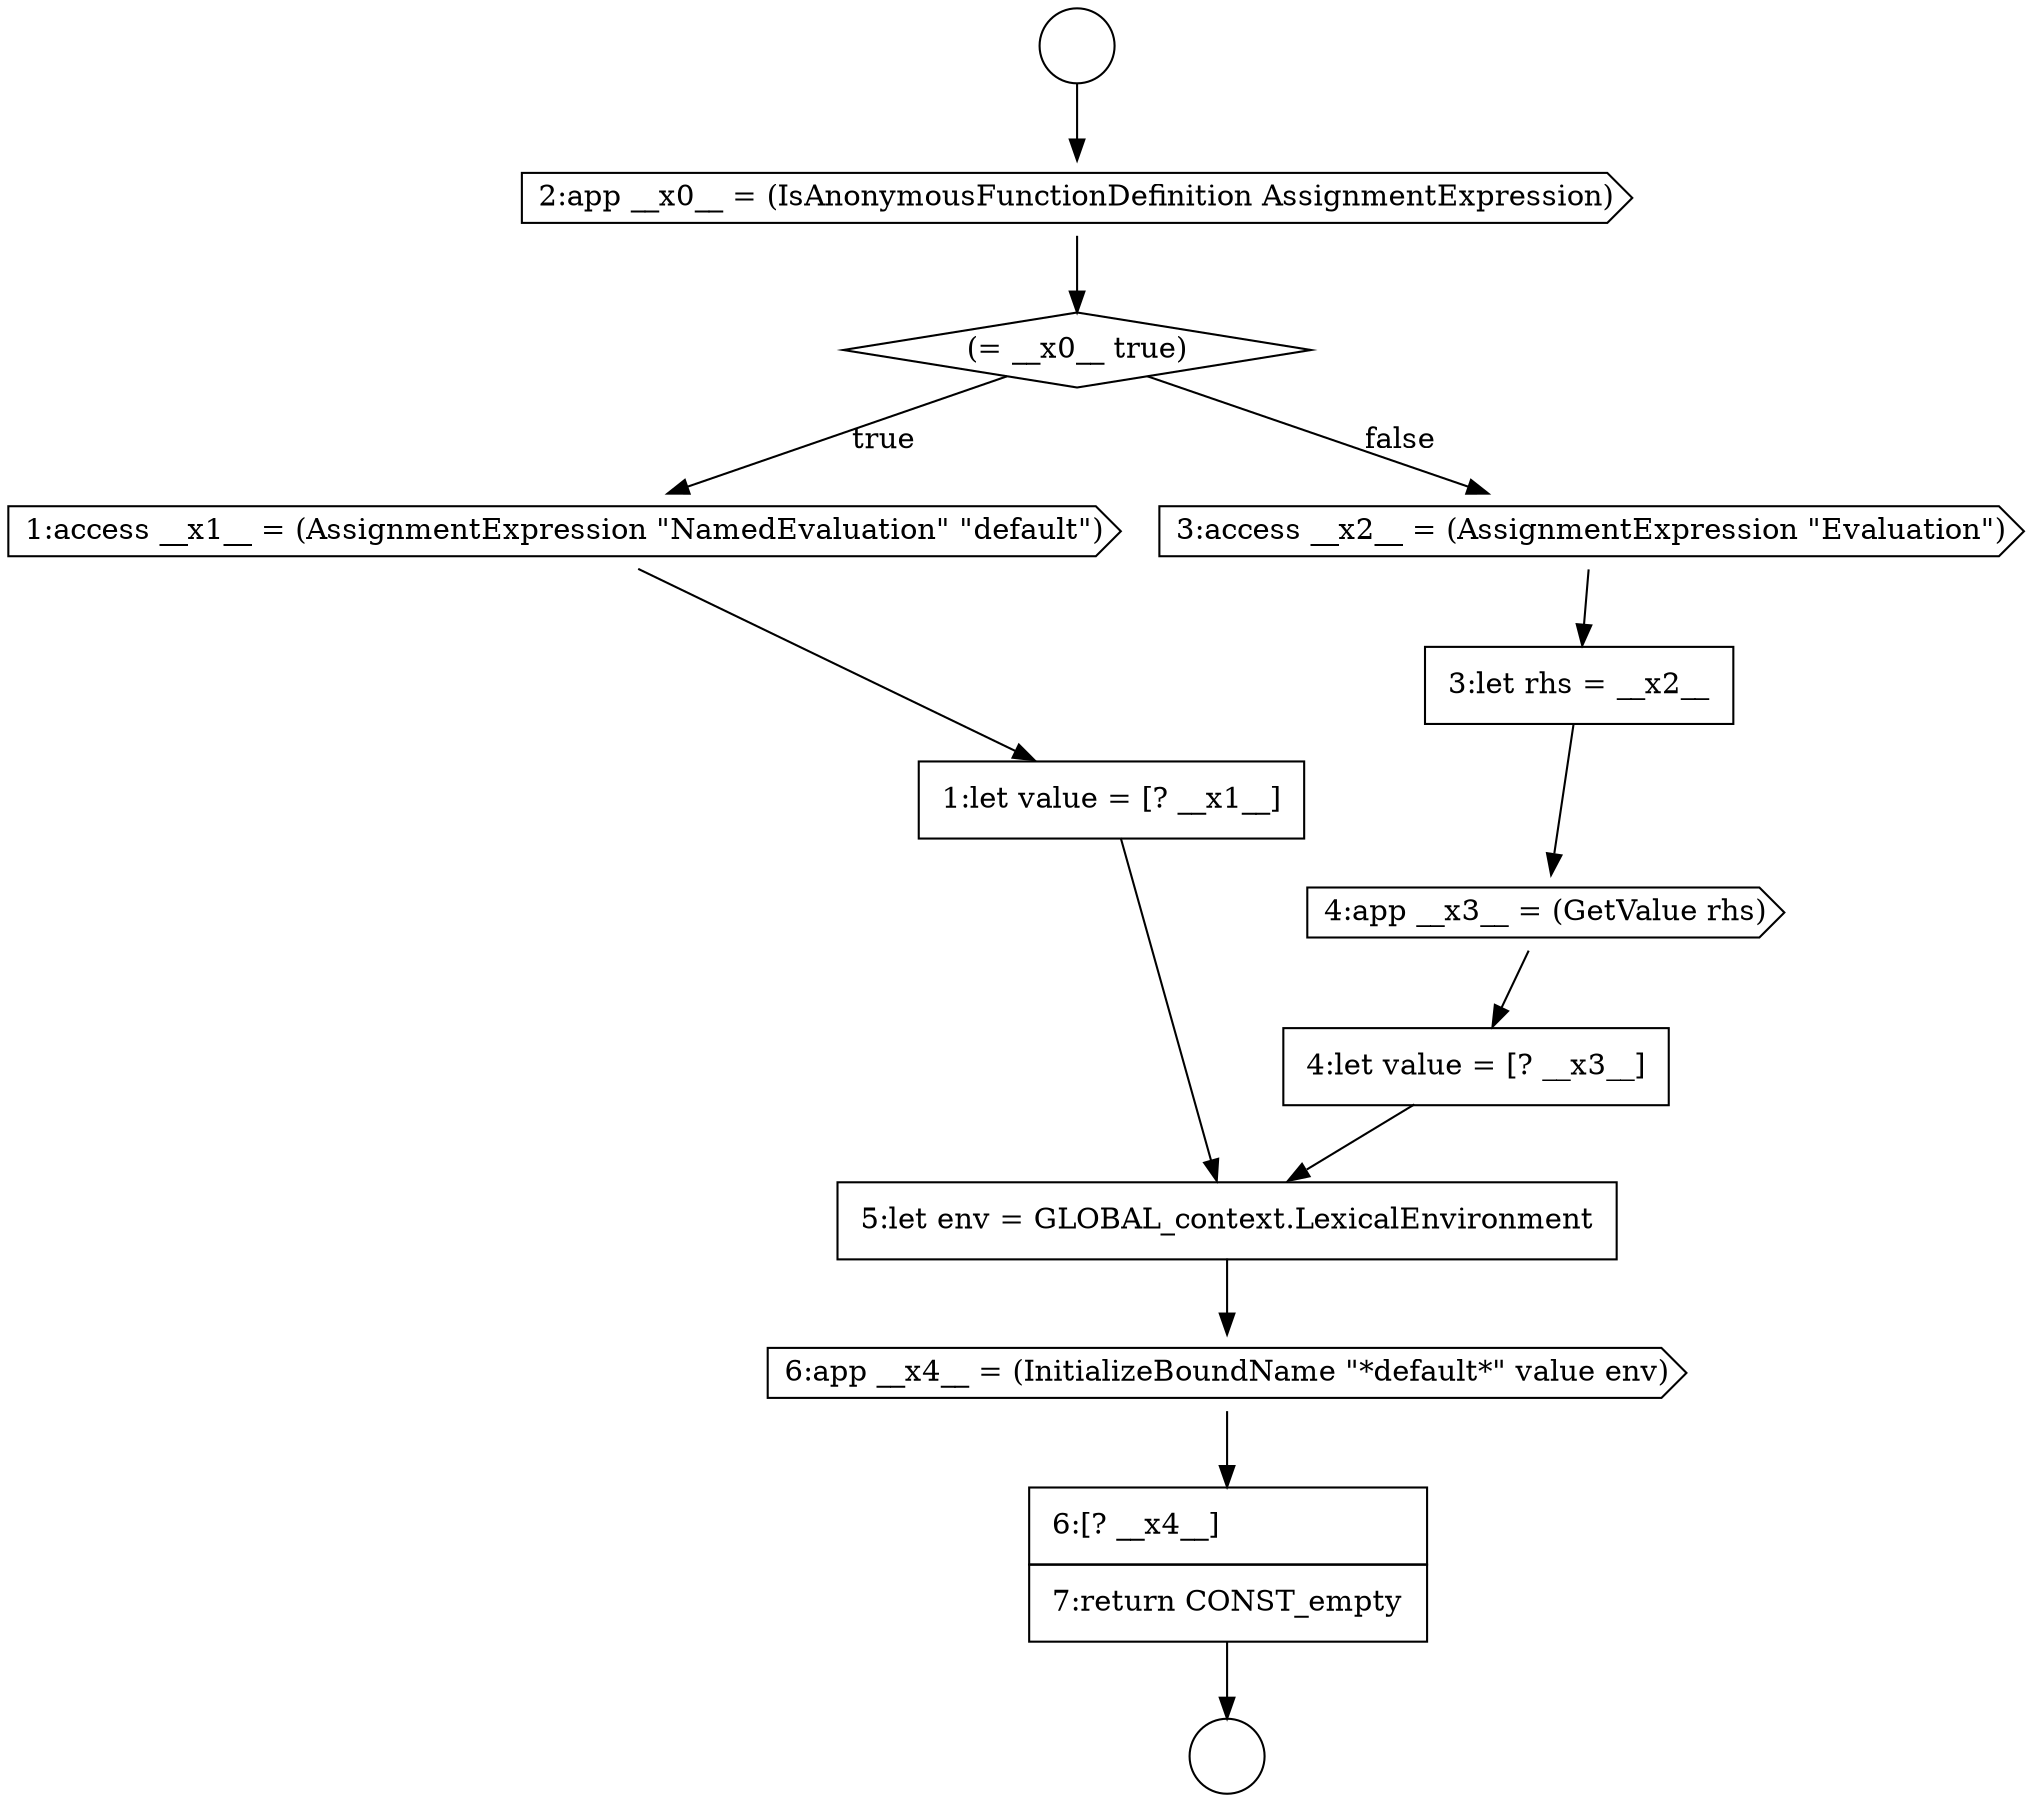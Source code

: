 digraph {
  node11571 [shape=none, margin=0, label=<<font color="black">
    <table border="0" cellborder="1" cellspacing="0" cellpadding="10">
      <tr><td align="left">3:let rhs = __x2__</td></tr>
    </table>
  </font>> color="black" fillcolor="white" style=filled]
  node11568 [shape=cds, label=<<font color="black">1:access __x1__ = (AssignmentExpression &quot;NamedEvaluation&quot; &quot;default&quot;)</font>> color="black" fillcolor="white" style=filled]
  node11564 [shape=circle label=" " color="black" fillcolor="white" style=filled]
  node11565 [shape=circle label=" " color="black" fillcolor="white" style=filled]
  node11570 [shape=cds, label=<<font color="black">3:access __x2__ = (AssignmentExpression &quot;Evaluation&quot;)</font>> color="black" fillcolor="white" style=filled]
  node11574 [shape=none, margin=0, label=<<font color="black">
    <table border="0" cellborder="1" cellspacing="0" cellpadding="10">
      <tr><td align="left">5:let env = GLOBAL_context.LexicalEnvironment</td></tr>
    </table>
  </font>> color="black" fillcolor="white" style=filled]
  node11576 [shape=none, margin=0, label=<<font color="black">
    <table border="0" cellborder="1" cellspacing="0" cellpadding="10">
      <tr><td align="left">6:[? __x4__]</td></tr>
      <tr><td align="left">7:return CONST_empty</td></tr>
    </table>
  </font>> color="black" fillcolor="white" style=filled]
  node11566 [shape=cds, label=<<font color="black">2:app __x0__ = (IsAnonymousFunctionDefinition AssignmentExpression)</font>> color="black" fillcolor="white" style=filled]
  node11569 [shape=none, margin=0, label=<<font color="black">
    <table border="0" cellborder="1" cellspacing="0" cellpadding="10">
      <tr><td align="left">1:let value = [? __x1__]</td></tr>
    </table>
  </font>> color="black" fillcolor="white" style=filled]
  node11572 [shape=cds, label=<<font color="black">4:app __x3__ = (GetValue rhs)</font>> color="black" fillcolor="white" style=filled]
  node11567 [shape=diamond, label=<<font color="black">(= __x0__ true)</font>> color="black" fillcolor="white" style=filled]
  node11575 [shape=cds, label=<<font color="black">6:app __x4__ = (InitializeBoundName &quot;*default*&quot; value env)</font>> color="black" fillcolor="white" style=filled]
  node11573 [shape=none, margin=0, label=<<font color="black">
    <table border="0" cellborder="1" cellspacing="0" cellpadding="10">
      <tr><td align="left">4:let value = [? __x3__]</td></tr>
    </table>
  </font>> color="black" fillcolor="white" style=filled]
  node11570 -> node11571 [ color="black"]
  node11574 -> node11575 [ color="black"]
  node11575 -> node11576 [ color="black"]
  node11564 -> node11566 [ color="black"]
  node11576 -> node11565 [ color="black"]
  node11566 -> node11567 [ color="black"]
  node11572 -> node11573 [ color="black"]
  node11573 -> node11574 [ color="black"]
  node11567 -> node11568 [label=<<font color="black">true</font>> color="black"]
  node11567 -> node11570 [label=<<font color="black">false</font>> color="black"]
  node11568 -> node11569 [ color="black"]
  node11569 -> node11574 [ color="black"]
  node11571 -> node11572 [ color="black"]
}
